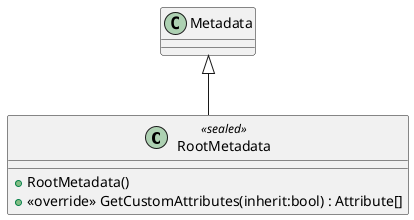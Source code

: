 @startuml
class RootMetadata <<sealed>> {
    + RootMetadata()
    + <<override>> GetCustomAttributes(inherit:bool) : Attribute[]
}
Metadata <|-- RootMetadata
@enduml

